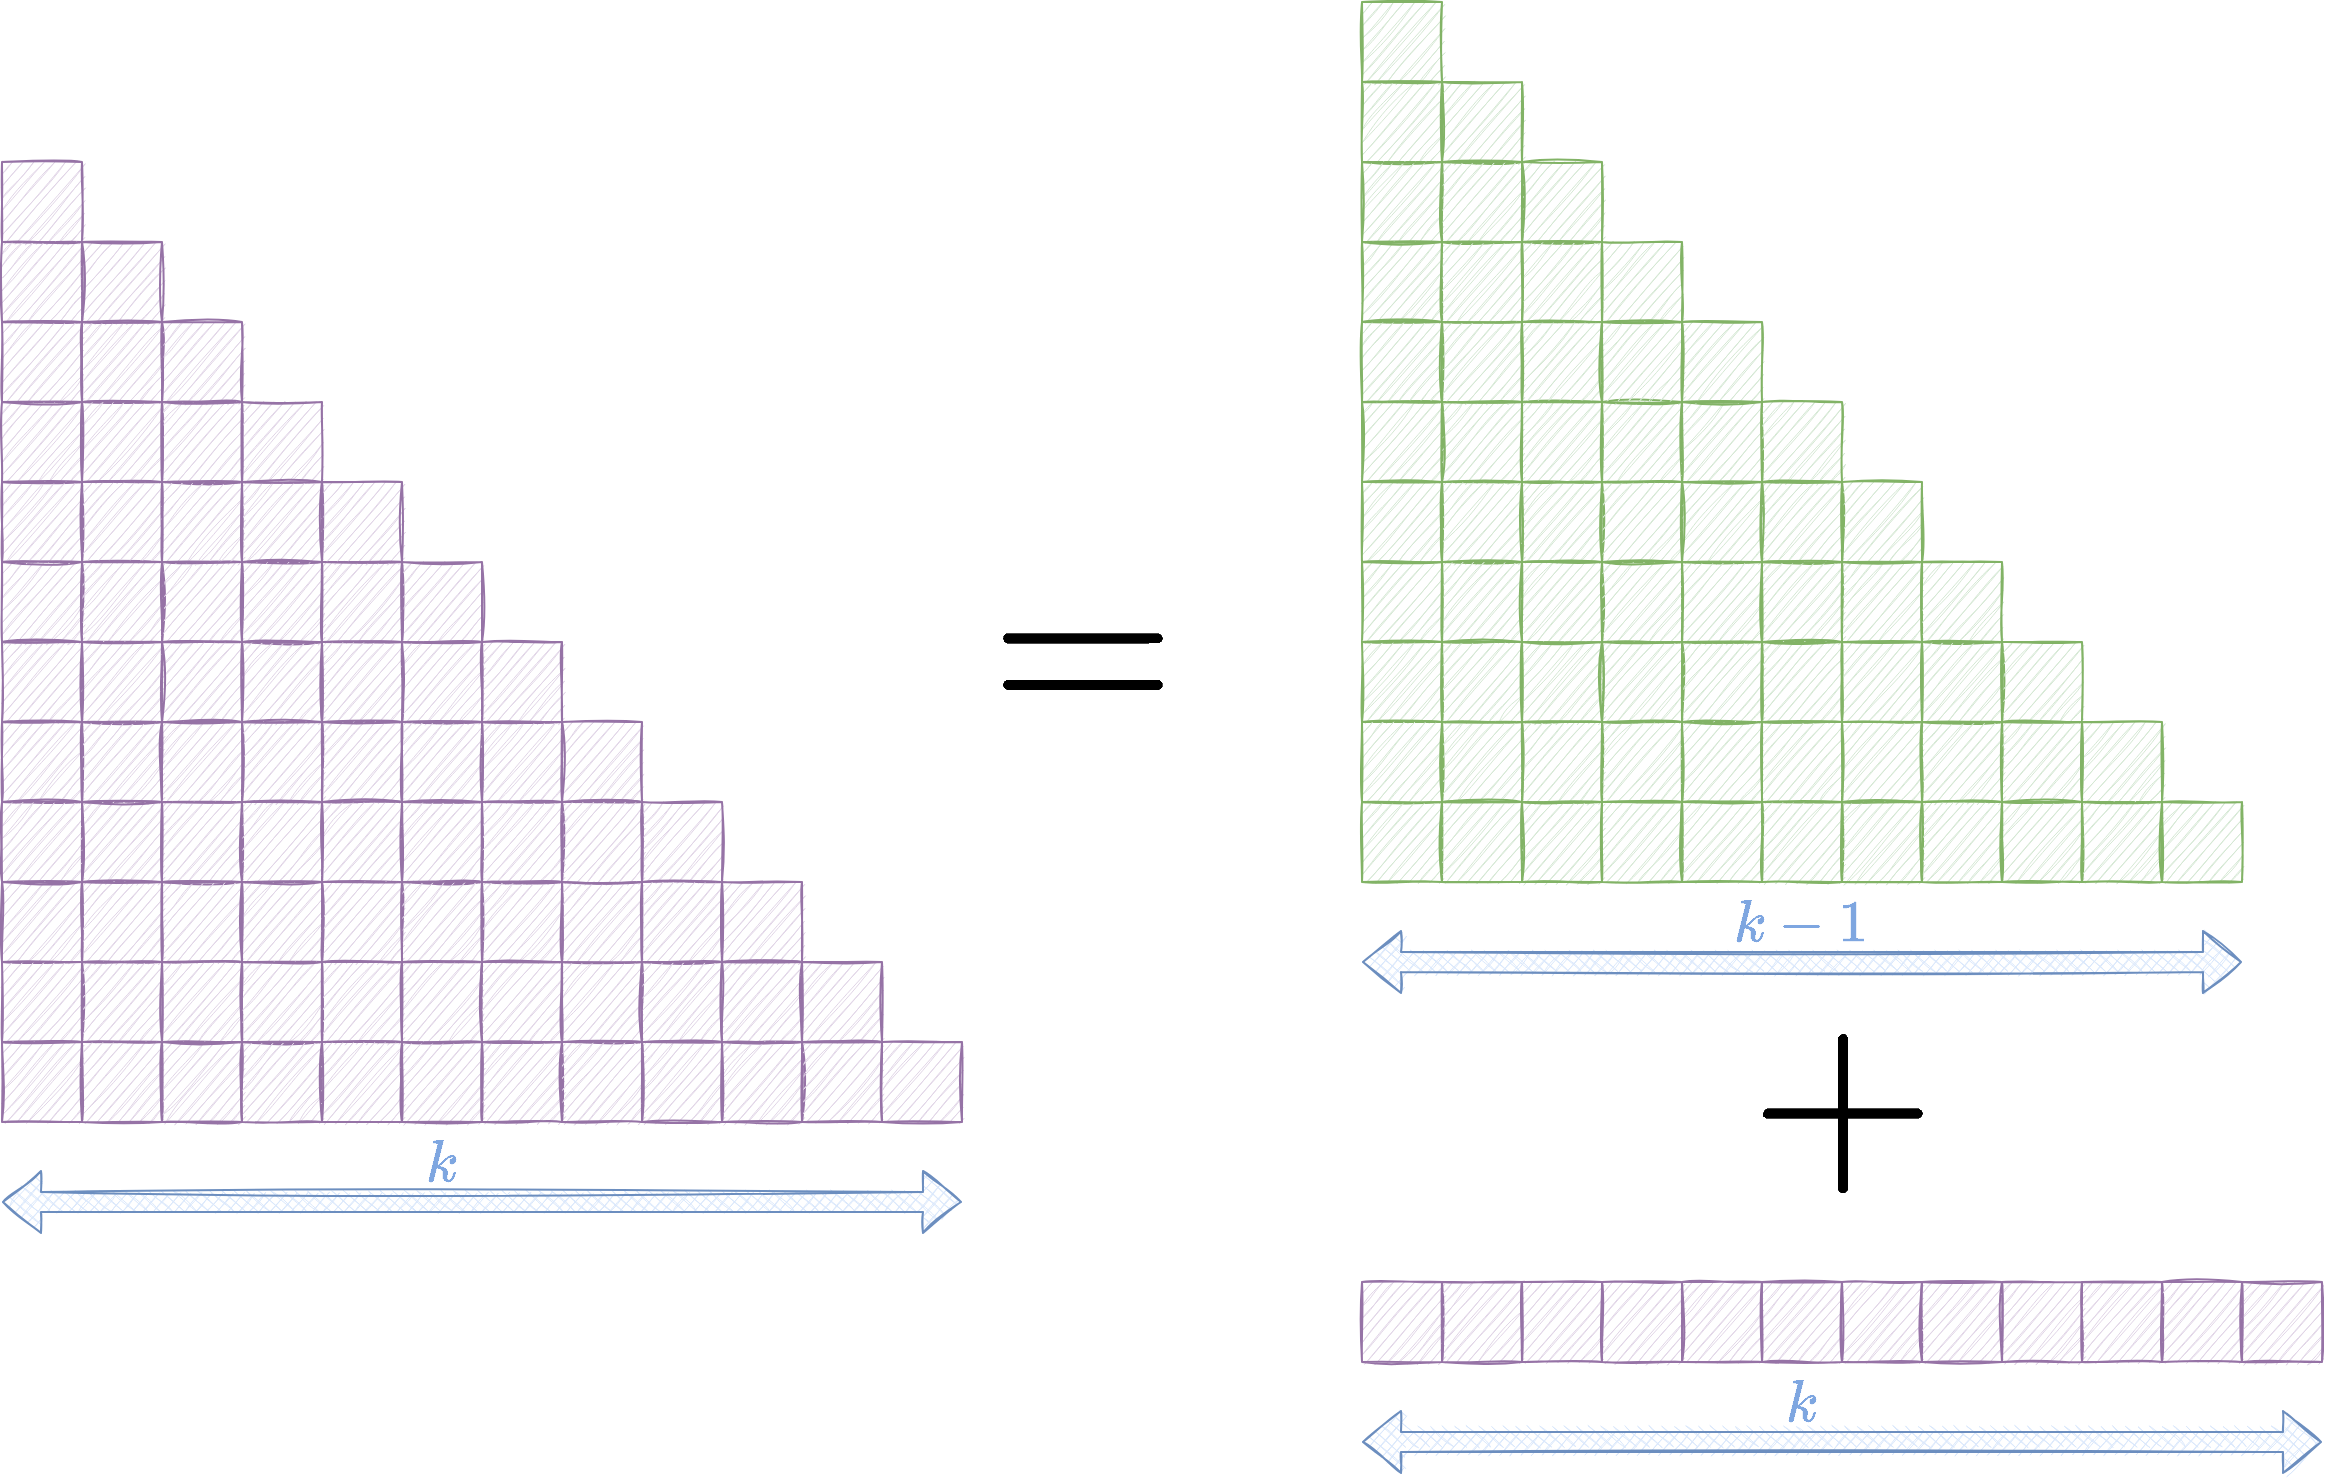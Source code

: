 <mxfile version="14.9.6" type="device"><diagram id="Z7sE5rEKuTmGKVvZNd1n" name="Page-2"><mxGraphModel dx="1837" dy="1118" grid="1" gridSize="10" guides="1" tooltips="1" connect="1" arrows="1" fold="1" page="1" pageScale="1" pageWidth="1169" pageHeight="827" background="none" math="1" shadow="0"><root><mxCell id="u-A9jBaoDbmxVC64HQUa-0"/><mxCell id="u-A9jBaoDbmxVC64HQUa-1" parent="u-A9jBaoDbmxVC64HQUa-0"/><mxCell id="u-A9jBaoDbmxVC64HQUa-19" value="" style="whiteSpace=wrap;html=1;aspect=fixed;fillColor=#e1d5e7;strokeColor=#9673a6;sketch=1;" parent="u-A9jBaoDbmxVC64HQUa-1" vertex="1"><mxGeometry y="320" width="40" height="40" as="geometry"/></mxCell><mxCell id="u-A9jBaoDbmxVC64HQUa-20" value="" style="whiteSpace=wrap;html=1;aspect=fixed;fillColor=#e1d5e7;strokeColor=#9673a6;sketch=1;" parent="u-A9jBaoDbmxVC64HQUa-1" vertex="1"><mxGeometry x="40" y="320" width="40" height="40" as="geometry"/></mxCell><mxCell id="u-A9jBaoDbmxVC64HQUa-21" value="" style="whiteSpace=wrap;html=1;aspect=fixed;fillColor=#e1d5e7;strokeColor=#9673a6;sketch=1;" parent="u-A9jBaoDbmxVC64HQUa-1" vertex="1"><mxGeometry x="80" y="320" width="40" height="40" as="geometry"/></mxCell><mxCell id="u-A9jBaoDbmxVC64HQUa-22" value="" style="whiteSpace=wrap;html=1;aspect=fixed;fillColor=#e1d5e7;strokeColor=#9673a6;sketch=1;" parent="u-A9jBaoDbmxVC64HQUa-1" vertex="1"><mxGeometry x="120" y="320" width="40" height="40" as="geometry"/></mxCell><mxCell id="u-A9jBaoDbmxVC64HQUa-23" value="" style="whiteSpace=wrap;html=1;aspect=fixed;fillColor=#e1d5e7;strokeColor=#9673a6;sketch=1;" parent="u-A9jBaoDbmxVC64HQUa-1" vertex="1"><mxGeometry x="160" y="320" width="40" height="40" as="geometry"/></mxCell><mxCell id="u-A9jBaoDbmxVC64HQUa-24" value="" style="whiteSpace=wrap;html=1;aspect=fixed;fillColor=#e1d5e7;strokeColor=#9673a6;sketch=1;" parent="u-A9jBaoDbmxVC64HQUa-1" vertex="1"><mxGeometry y="360" width="40" height="40" as="geometry"/></mxCell><mxCell id="u-A9jBaoDbmxVC64HQUa-25" value="" style="whiteSpace=wrap;html=1;aspect=fixed;fillColor=#e1d5e7;strokeColor=#9673a6;sketch=1;" parent="u-A9jBaoDbmxVC64HQUa-1" vertex="1"><mxGeometry x="40" y="360" width="40" height="40" as="geometry"/></mxCell><mxCell id="u-A9jBaoDbmxVC64HQUa-26" value="" style="whiteSpace=wrap;html=1;aspect=fixed;fillColor=#e1d5e7;strokeColor=#9673a6;sketch=1;" parent="u-A9jBaoDbmxVC64HQUa-1" vertex="1"><mxGeometry x="80" y="360" width="40" height="40" as="geometry"/></mxCell><mxCell id="u-A9jBaoDbmxVC64HQUa-27" value="" style="whiteSpace=wrap;html=1;aspect=fixed;fillColor=#e1d5e7;strokeColor=#9673a6;sketch=1;" parent="u-A9jBaoDbmxVC64HQUa-1" vertex="1"><mxGeometry x="120" y="360" width="40" height="40" as="geometry"/></mxCell><mxCell id="u-A9jBaoDbmxVC64HQUa-28" value="" style="whiteSpace=wrap;html=1;aspect=fixed;fillColor=#e1d5e7;strokeColor=#9673a6;sketch=1;" parent="u-A9jBaoDbmxVC64HQUa-1" vertex="1"><mxGeometry x="160" y="360" width="40" height="40" as="geometry"/></mxCell><mxCell id="u-A9jBaoDbmxVC64HQUa-29" value="" style="whiteSpace=wrap;html=1;aspect=fixed;fillColor=#e1d5e7;strokeColor=#9673a6;sketch=1;" parent="u-A9jBaoDbmxVC64HQUa-1" vertex="1"><mxGeometry y="400" width="40" height="40" as="geometry"/></mxCell><mxCell id="u-A9jBaoDbmxVC64HQUa-30" value="" style="whiteSpace=wrap;html=1;aspect=fixed;fillColor=#e1d5e7;strokeColor=#9673a6;sketch=1;" parent="u-A9jBaoDbmxVC64HQUa-1" vertex="1"><mxGeometry x="40" y="400" width="40" height="40" as="geometry"/></mxCell><mxCell id="u-A9jBaoDbmxVC64HQUa-31" value="" style="whiteSpace=wrap;html=1;aspect=fixed;fillColor=#e1d5e7;strokeColor=#9673a6;sketch=1;" parent="u-A9jBaoDbmxVC64HQUa-1" vertex="1"><mxGeometry x="80" y="400" width="40" height="40" as="geometry"/></mxCell><mxCell id="u-A9jBaoDbmxVC64HQUa-32" value="" style="whiteSpace=wrap;html=1;aspect=fixed;fillColor=#e1d5e7;strokeColor=#9673a6;sketch=1;" parent="u-A9jBaoDbmxVC64HQUa-1" vertex="1"><mxGeometry x="120" y="400" width="40" height="40" as="geometry"/></mxCell><mxCell id="u-A9jBaoDbmxVC64HQUa-33" value="" style="whiteSpace=wrap;html=1;aspect=fixed;fillColor=#e1d5e7;strokeColor=#9673a6;sketch=1;" parent="u-A9jBaoDbmxVC64HQUa-1" vertex="1"><mxGeometry x="160" y="400" width="40" height="40" as="geometry"/></mxCell><mxCell id="u-A9jBaoDbmxVC64HQUa-34" value="" style="whiteSpace=wrap;html=1;aspect=fixed;fillColor=#e1d5e7;strokeColor=#9673a6;sketch=1;" parent="u-A9jBaoDbmxVC64HQUa-1" vertex="1"><mxGeometry y="440" width="40" height="40" as="geometry"/></mxCell><mxCell id="u-A9jBaoDbmxVC64HQUa-35" value="" style="whiteSpace=wrap;html=1;aspect=fixed;fillColor=#e1d5e7;strokeColor=#9673a6;sketch=1;" parent="u-A9jBaoDbmxVC64HQUa-1" vertex="1"><mxGeometry x="40" y="440" width="40" height="40" as="geometry"/></mxCell><mxCell id="u-A9jBaoDbmxVC64HQUa-36" value="" style="whiteSpace=wrap;html=1;aspect=fixed;fillColor=#e1d5e7;strokeColor=#9673a6;sketch=1;" parent="u-A9jBaoDbmxVC64HQUa-1" vertex="1"><mxGeometry x="80" y="440" width="40" height="40" as="geometry"/></mxCell><mxCell id="u-A9jBaoDbmxVC64HQUa-37" value="" style="whiteSpace=wrap;html=1;aspect=fixed;fillColor=#e1d5e7;strokeColor=#9673a6;sketch=1;" parent="u-A9jBaoDbmxVC64HQUa-1" vertex="1"><mxGeometry x="120" y="440" width="40" height="40" as="geometry"/></mxCell><mxCell id="u-A9jBaoDbmxVC64HQUa-38" value="" style="whiteSpace=wrap;html=1;aspect=fixed;fillColor=#e1d5e7;strokeColor=#9673a6;sketch=1;" parent="u-A9jBaoDbmxVC64HQUa-1" vertex="1"><mxGeometry x="160" y="440" width="40" height="40" as="geometry"/></mxCell><mxCell id="u-A9jBaoDbmxVC64HQUa-39" value="" style="whiteSpace=wrap;html=1;aspect=fixed;fillColor=#e1d5e7;strokeColor=#9673a6;sketch=1;" parent="u-A9jBaoDbmxVC64HQUa-1" vertex="1"><mxGeometry y="480" width="40" height="40" as="geometry"/></mxCell><mxCell id="u-A9jBaoDbmxVC64HQUa-40" value="" style="whiteSpace=wrap;html=1;aspect=fixed;fillColor=#e1d5e7;strokeColor=#9673a6;sketch=1;" parent="u-A9jBaoDbmxVC64HQUa-1" vertex="1"><mxGeometry x="40" y="480" width="40" height="40" as="geometry"/></mxCell><mxCell id="u-A9jBaoDbmxVC64HQUa-41" value="" style="whiteSpace=wrap;html=1;aspect=fixed;fillColor=#e1d5e7;strokeColor=#9673a6;sketch=1;" parent="u-A9jBaoDbmxVC64HQUa-1" vertex="1"><mxGeometry x="80" y="480" width="40" height="40" as="geometry"/></mxCell><mxCell id="u-A9jBaoDbmxVC64HQUa-42" value="" style="whiteSpace=wrap;html=1;aspect=fixed;fillColor=#e1d5e7;strokeColor=#9673a6;sketch=1;" parent="u-A9jBaoDbmxVC64HQUa-1" vertex="1"><mxGeometry x="120" y="480" width="40" height="40" as="geometry"/></mxCell><mxCell id="u-A9jBaoDbmxVC64HQUa-43" value="" style="whiteSpace=wrap;html=1;aspect=fixed;fillColor=#e1d5e7;strokeColor=#9673a6;sketch=1;" parent="u-A9jBaoDbmxVC64HQUa-1" vertex="1"><mxGeometry x="160" y="480" width="40" height="40" as="geometry"/></mxCell><mxCell id="u-A9jBaoDbmxVC64HQUa-44" value="" style="whiteSpace=wrap;html=1;aspect=fixed;fillColor=#e1d5e7;strokeColor=#9673a6;sketch=1;" parent="u-A9jBaoDbmxVC64HQUa-1" vertex="1"><mxGeometry y="520" width="40" height="40" as="geometry"/></mxCell><mxCell id="u-A9jBaoDbmxVC64HQUa-45" value="" style="whiteSpace=wrap;html=1;aspect=fixed;fillColor=#e1d5e7;strokeColor=#9673a6;sketch=1;" parent="u-A9jBaoDbmxVC64HQUa-1" vertex="1"><mxGeometry x="40" y="520" width="40" height="40" as="geometry"/></mxCell><mxCell id="u-A9jBaoDbmxVC64HQUa-46" value="" style="whiteSpace=wrap;html=1;aspect=fixed;fillColor=#e1d5e7;strokeColor=#9673a6;sketch=1;" parent="u-A9jBaoDbmxVC64HQUa-1" vertex="1"><mxGeometry x="80" y="520" width="40" height="40" as="geometry"/></mxCell><mxCell id="u-A9jBaoDbmxVC64HQUa-47" value="" style="whiteSpace=wrap;html=1;aspect=fixed;fillColor=#e1d5e7;strokeColor=#9673a6;sketch=1;" parent="u-A9jBaoDbmxVC64HQUa-1" vertex="1"><mxGeometry x="120" y="520" width="40" height="40" as="geometry"/></mxCell><mxCell id="u-A9jBaoDbmxVC64HQUa-48" value="" style="whiteSpace=wrap;html=1;aspect=fixed;fillColor=#e1d5e7;strokeColor=#9673a6;sketch=1;" parent="u-A9jBaoDbmxVC64HQUa-1" vertex="1"><mxGeometry x="160" y="520" width="40" height="40" as="geometry"/></mxCell><mxCell id="u-A9jBaoDbmxVC64HQUa-49" value="" style="whiteSpace=wrap;html=1;aspect=fixed;fillColor=#e1d5e7;strokeColor=#9673a6;sketch=1;" parent="u-A9jBaoDbmxVC64HQUa-1" vertex="1"><mxGeometry y="560" width="40" height="40" as="geometry"/></mxCell><mxCell id="u-A9jBaoDbmxVC64HQUa-50" value="" style="whiteSpace=wrap;html=1;aspect=fixed;fillColor=#e1d5e7;strokeColor=#9673a6;sketch=1;" parent="u-A9jBaoDbmxVC64HQUa-1" vertex="1"><mxGeometry x="40" y="560" width="40" height="40" as="geometry"/></mxCell><mxCell id="u-A9jBaoDbmxVC64HQUa-51" value="" style="whiteSpace=wrap;html=1;aspect=fixed;fillColor=#e1d5e7;strokeColor=#9673a6;sketch=1;" parent="u-A9jBaoDbmxVC64HQUa-1" vertex="1"><mxGeometry x="80" y="560" width="40" height="40" as="geometry"/></mxCell><mxCell id="u-A9jBaoDbmxVC64HQUa-52" value="" style="whiteSpace=wrap;html=1;aspect=fixed;fillColor=#e1d5e7;strokeColor=#9673a6;sketch=1;" parent="u-A9jBaoDbmxVC64HQUa-1" vertex="1"><mxGeometry x="120" y="560" width="40" height="40" as="geometry"/></mxCell><mxCell id="u-A9jBaoDbmxVC64HQUa-53" value="" style="whiteSpace=wrap;html=1;aspect=fixed;fillColor=#e1d5e7;strokeColor=#9673a6;sketch=1;" parent="u-A9jBaoDbmxVC64HQUa-1" vertex="1"><mxGeometry x="160" y="560" width="40" height="40" as="geometry"/></mxCell><mxCell id="u-A9jBaoDbmxVC64HQUa-55" value="" style="whiteSpace=wrap;html=1;aspect=fixed;fillColor=#e1d5e7;strokeColor=#9673a6;sketch=1;" parent="u-A9jBaoDbmxVC64HQUa-1" vertex="1"><mxGeometry x="200" y="320" width="40" height="40" as="geometry"/></mxCell><mxCell id="u-A9jBaoDbmxVC64HQUa-56" value="" style="whiteSpace=wrap;html=1;aspect=fixed;fillColor=#e1d5e7;strokeColor=#9673a6;sketch=1;" parent="u-A9jBaoDbmxVC64HQUa-1" vertex="1"><mxGeometry x="200" y="360" width="40" height="40" as="geometry"/></mxCell><mxCell id="u-A9jBaoDbmxVC64HQUa-57" value="" style="whiteSpace=wrap;html=1;aspect=fixed;fillColor=#e1d5e7;strokeColor=#9673a6;sketch=1;" parent="u-A9jBaoDbmxVC64HQUa-1" vertex="1"><mxGeometry x="200" y="400" width="40" height="40" as="geometry"/></mxCell><mxCell id="u-A9jBaoDbmxVC64HQUa-58" value="" style="whiteSpace=wrap;html=1;aspect=fixed;fillColor=#e1d5e7;strokeColor=#9673a6;sketch=1;" parent="u-A9jBaoDbmxVC64HQUa-1" vertex="1"><mxGeometry x="200" y="440" width="40" height="40" as="geometry"/></mxCell><mxCell id="u-A9jBaoDbmxVC64HQUa-59" value="" style="whiteSpace=wrap;html=1;aspect=fixed;fillColor=#e1d5e7;strokeColor=#9673a6;sketch=1;" parent="u-A9jBaoDbmxVC64HQUa-1" vertex="1"><mxGeometry x="200" y="480" width="40" height="40" as="geometry"/></mxCell><mxCell id="u-A9jBaoDbmxVC64HQUa-60" value="" style="whiteSpace=wrap;html=1;aspect=fixed;fillColor=#e1d5e7;strokeColor=#9673a6;sketch=1;" parent="u-A9jBaoDbmxVC64HQUa-1" vertex="1"><mxGeometry x="200" y="520" width="40" height="40" as="geometry"/></mxCell><mxCell id="u-A9jBaoDbmxVC64HQUa-61" value="" style="whiteSpace=wrap;html=1;aspect=fixed;fillColor=#e1d5e7;strokeColor=#9673a6;sketch=1;" parent="u-A9jBaoDbmxVC64HQUa-1" vertex="1"><mxGeometry x="200" y="560" width="40" height="40" as="geometry"/></mxCell><mxCell id="u-A9jBaoDbmxVC64HQUa-64" value="" style="whiteSpace=wrap;html=1;aspect=fixed;fillColor=#e1d5e7;strokeColor=#9673a6;sketch=1;" parent="u-A9jBaoDbmxVC64HQUa-1" vertex="1"><mxGeometry x="240" y="360" width="40" height="40" as="geometry"/></mxCell><mxCell id="u-A9jBaoDbmxVC64HQUa-65" value="" style="whiteSpace=wrap;html=1;aspect=fixed;fillColor=#e1d5e7;strokeColor=#9673a6;sketch=1;" parent="u-A9jBaoDbmxVC64HQUa-1" vertex="1"><mxGeometry x="240" y="400" width="40" height="40" as="geometry"/></mxCell><mxCell id="u-A9jBaoDbmxVC64HQUa-66" value="" style="whiteSpace=wrap;html=1;aspect=fixed;fillColor=#e1d5e7;strokeColor=#9673a6;sketch=1;" parent="u-A9jBaoDbmxVC64HQUa-1" vertex="1"><mxGeometry x="240" y="440" width="40" height="40" as="geometry"/></mxCell><mxCell id="u-A9jBaoDbmxVC64HQUa-67" value="" style="whiteSpace=wrap;html=1;aspect=fixed;fillColor=#e1d5e7;strokeColor=#9673a6;sketch=1;" parent="u-A9jBaoDbmxVC64HQUa-1" vertex="1"><mxGeometry x="240" y="480" width="40" height="40" as="geometry"/></mxCell><mxCell id="u-A9jBaoDbmxVC64HQUa-68" value="" style="whiteSpace=wrap;html=1;aspect=fixed;fillColor=#e1d5e7;strokeColor=#9673a6;sketch=1;" parent="u-A9jBaoDbmxVC64HQUa-1" vertex="1"><mxGeometry x="240" y="520" width="40" height="40" as="geometry"/></mxCell><mxCell id="u-A9jBaoDbmxVC64HQUa-69" value="" style="whiteSpace=wrap;html=1;aspect=fixed;fillColor=#e1d5e7;strokeColor=#9673a6;sketch=1;" parent="u-A9jBaoDbmxVC64HQUa-1" vertex="1"><mxGeometry x="240" y="560" width="40" height="40" as="geometry"/></mxCell><mxCell id="u-A9jBaoDbmxVC64HQUa-73" value="" style="whiteSpace=wrap;html=1;aspect=fixed;fillColor=#e1d5e7;strokeColor=#9673a6;sketch=1;" parent="u-A9jBaoDbmxVC64HQUa-1" vertex="1"><mxGeometry x="280" y="400" width="40" height="40" as="geometry"/></mxCell><mxCell id="u-A9jBaoDbmxVC64HQUa-74" value="" style="whiteSpace=wrap;html=1;aspect=fixed;fillColor=#e1d5e7;strokeColor=#9673a6;sketch=1;" parent="u-A9jBaoDbmxVC64HQUa-1" vertex="1"><mxGeometry x="280" y="440" width="40" height="40" as="geometry"/></mxCell><mxCell id="u-A9jBaoDbmxVC64HQUa-75" value="" style="whiteSpace=wrap;html=1;aspect=fixed;fillColor=#e1d5e7;strokeColor=#9673a6;sketch=1;" parent="u-A9jBaoDbmxVC64HQUa-1" vertex="1"><mxGeometry x="280" y="480" width="40" height="40" as="geometry"/></mxCell><mxCell id="u-A9jBaoDbmxVC64HQUa-76" value="" style="whiteSpace=wrap;html=1;aspect=fixed;fillColor=#e1d5e7;strokeColor=#9673a6;sketch=1;" parent="u-A9jBaoDbmxVC64HQUa-1" vertex="1"><mxGeometry x="280" y="520" width="40" height="40" as="geometry"/></mxCell><mxCell id="u-A9jBaoDbmxVC64HQUa-77" value="" style="whiteSpace=wrap;html=1;aspect=fixed;fillColor=#e1d5e7;strokeColor=#9673a6;sketch=1;" parent="u-A9jBaoDbmxVC64HQUa-1" vertex="1"><mxGeometry x="280" y="560" width="40" height="40" as="geometry"/></mxCell><mxCell id="u-A9jBaoDbmxVC64HQUa-79" value="" style="whiteSpace=wrap;html=1;aspect=fixed;fillColor=#e1d5e7;strokeColor=#9673a6;sketch=1;" parent="u-A9jBaoDbmxVC64HQUa-1" vertex="1"><mxGeometry x="320" y="440" width="40" height="40" as="geometry"/></mxCell><mxCell id="u-A9jBaoDbmxVC64HQUa-80" value="" style="whiteSpace=wrap;html=1;aspect=fixed;fillColor=#e1d5e7;strokeColor=#9673a6;sketch=1;" parent="u-A9jBaoDbmxVC64HQUa-1" vertex="1"><mxGeometry x="320" y="480" width="40" height="40" as="geometry"/></mxCell><mxCell id="u-A9jBaoDbmxVC64HQUa-81" value="" style="whiteSpace=wrap;html=1;aspect=fixed;fillColor=#e1d5e7;strokeColor=#9673a6;sketch=1;" parent="u-A9jBaoDbmxVC64HQUa-1" vertex="1"><mxGeometry x="320" y="520" width="40" height="40" as="geometry"/></mxCell><mxCell id="u-A9jBaoDbmxVC64HQUa-82" value="" style="whiteSpace=wrap;html=1;aspect=fixed;fillColor=#e1d5e7;strokeColor=#9673a6;sketch=1;" parent="u-A9jBaoDbmxVC64HQUa-1" vertex="1"><mxGeometry x="320" y="560" width="40" height="40" as="geometry"/></mxCell><mxCell id="u-A9jBaoDbmxVC64HQUa-85" value="" style="whiteSpace=wrap;html=1;aspect=fixed;fillColor=#e1d5e7;strokeColor=#9673a6;sketch=1;" parent="u-A9jBaoDbmxVC64HQUa-1" vertex="1"><mxGeometry x="360" y="480" width="40" height="40" as="geometry"/></mxCell><mxCell id="u-A9jBaoDbmxVC64HQUa-86" value="" style="whiteSpace=wrap;html=1;aspect=fixed;fillColor=#e1d5e7;strokeColor=#9673a6;sketch=1;" parent="u-A9jBaoDbmxVC64HQUa-1" vertex="1"><mxGeometry x="360" y="520" width="40" height="40" as="geometry"/></mxCell><mxCell id="u-A9jBaoDbmxVC64HQUa-87" value="" style="whiteSpace=wrap;html=1;aspect=fixed;fillColor=#e1d5e7;strokeColor=#9673a6;sketch=1;" parent="u-A9jBaoDbmxVC64HQUa-1" vertex="1"><mxGeometry x="360" y="560" width="40" height="40" as="geometry"/></mxCell><mxCell id="u-A9jBaoDbmxVC64HQUa-91" value="" style="whiteSpace=wrap;html=1;aspect=fixed;fillColor=#e1d5e7;strokeColor=#9673a6;sketch=1;" parent="u-A9jBaoDbmxVC64HQUa-1" vertex="1"><mxGeometry x="400" y="520" width="40" height="40" as="geometry"/></mxCell><mxCell id="u-A9jBaoDbmxVC64HQUa-92" value="" style="whiteSpace=wrap;html=1;aspect=fixed;fillColor=#e1d5e7;strokeColor=#9673a6;sketch=1;" parent="u-A9jBaoDbmxVC64HQUa-1" vertex="1"><mxGeometry x="400" y="560" width="40" height="40" as="geometry"/></mxCell><mxCell id="u-A9jBaoDbmxVC64HQUa-97" value="" style="whiteSpace=wrap;html=1;aspect=fixed;fillColor=#e1d5e7;strokeColor=#9673a6;sketch=1;" parent="u-A9jBaoDbmxVC64HQUa-1" vertex="1"><mxGeometry x="440" y="560" width="40" height="40" as="geometry"/></mxCell><mxCell id="u-A9jBaoDbmxVC64HQUa-3" value="" style="whiteSpace=wrap;html=1;aspect=fixed;fillColor=#e1d5e7;strokeColor=#9673a6;sketch=1;" parent="u-A9jBaoDbmxVC64HQUa-1" vertex="1"><mxGeometry y="120" width="40" height="40" as="geometry"/></mxCell><mxCell id="u-A9jBaoDbmxVC64HQUa-4" value="" style="whiteSpace=wrap;html=1;aspect=fixed;fillColor=#e1d5e7;strokeColor=#9673a6;sketch=1;" parent="u-A9jBaoDbmxVC64HQUa-1" vertex="1"><mxGeometry y="160" width="40" height="40" as="geometry"/></mxCell><mxCell id="u-A9jBaoDbmxVC64HQUa-5" value="" style="whiteSpace=wrap;html=1;aspect=fixed;fillColor=#e1d5e7;strokeColor=#9673a6;sketch=1;" parent="u-A9jBaoDbmxVC64HQUa-1" vertex="1"><mxGeometry x="40" y="160" width="40" height="40" as="geometry"/></mxCell><mxCell id="u-A9jBaoDbmxVC64HQUa-6" value="" style="whiteSpace=wrap;html=1;aspect=fixed;fillColor=#e1d5e7;strokeColor=#9673a6;sketch=1;" parent="u-A9jBaoDbmxVC64HQUa-1" vertex="1"><mxGeometry y="200" width="40" height="40" as="geometry"/></mxCell><mxCell id="u-A9jBaoDbmxVC64HQUa-7" value="" style="whiteSpace=wrap;html=1;aspect=fixed;fillColor=#e1d5e7;strokeColor=#9673a6;sketch=1;" parent="u-A9jBaoDbmxVC64HQUa-1" vertex="1"><mxGeometry x="40" y="200" width="40" height="40" as="geometry"/></mxCell><mxCell id="u-A9jBaoDbmxVC64HQUa-8" value="" style="whiteSpace=wrap;html=1;aspect=fixed;fillColor=#e1d5e7;strokeColor=#9673a6;sketch=1;" parent="u-A9jBaoDbmxVC64HQUa-1" vertex="1"><mxGeometry x="80" y="200" width="40" height="40" as="geometry"/></mxCell><mxCell id="u-A9jBaoDbmxVC64HQUa-9" value="" style="whiteSpace=wrap;html=1;aspect=fixed;fillColor=#e1d5e7;strokeColor=#9673a6;sketch=1;" parent="u-A9jBaoDbmxVC64HQUa-1" vertex="1"><mxGeometry y="240" width="40" height="40" as="geometry"/></mxCell><mxCell id="u-A9jBaoDbmxVC64HQUa-10" value="" style="whiteSpace=wrap;html=1;aspect=fixed;fillColor=#e1d5e7;strokeColor=#9673a6;sketch=1;" parent="u-A9jBaoDbmxVC64HQUa-1" vertex="1"><mxGeometry x="40" y="240" width="40" height="40" as="geometry"/></mxCell><mxCell id="u-A9jBaoDbmxVC64HQUa-11" value="" style="whiteSpace=wrap;html=1;aspect=fixed;fillColor=#e1d5e7;strokeColor=#9673a6;sketch=1;" parent="u-A9jBaoDbmxVC64HQUa-1" vertex="1"><mxGeometry x="80" y="240" width="40" height="40" as="geometry"/></mxCell><mxCell id="u-A9jBaoDbmxVC64HQUa-12" value="" style="whiteSpace=wrap;html=1;aspect=fixed;fillColor=#e1d5e7;strokeColor=#9673a6;sketch=1;" parent="u-A9jBaoDbmxVC64HQUa-1" vertex="1"><mxGeometry y="280" width="40" height="40" as="geometry"/></mxCell><mxCell id="u-A9jBaoDbmxVC64HQUa-13" value="" style="whiteSpace=wrap;html=1;aspect=fixed;fillColor=#e1d5e7;strokeColor=#9673a6;sketch=1;" parent="u-A9jBaoDbmxVC64HQUa-1" vertex="1"><mxGeometry x="40" y="280" width="40" height="40" as="geometry"/></mxCell><mxCell id="u-A9jBaoDbmxVC64HQUa-14" value="" style="whiteSpace=wrap;html=1;aspect=fixed;fillColor=#e1d5e7;strokeColor=#9673a6;sketch=1;" parent="u-A9jBaoDbmxVC64HQUa-1" vertex="1"><mxGeometry x="80" y="280" width="40" height="40" as="geometry"/></mxCell><mxCell id="u-A9jBaoDbmxVC64HQUa-15" value="" style="whiteSpace=wrap;html=1;aspect=fixed;fillColor=#e1d5e7;strokeColor=#9673a6;sketch=1;" parent="u-A9jBaoDbmxVC64HQUa-1" vertex="1"><mxGeometry x="120" y="240" width="40" height="40" as="geometry"/></mxCell><mxCell id="u-A9jBaoDbmxVC64HQUa-16" value="" style="whiteSpace=wrap;html=1;aspect=fixed;fillColor=#e1d5e7;strokeColor=#9673a6;sketch=1;" parent="u-A9jBaoDbmxVC64HQUa-1" vertex="1"><mxGeometry x="120" y="280" width="40" height="40" as="geometry"/></mxCell><mxCell id="u-A9jBaoDbmxVC64HQUa-17" value="" style="whiteSpace=wrap;html=1;aspect=fixed;fillColor=#e1d5e7;strokeColor=#9673a6;sketch=1;" parent="u-A9jBaoDbmxVC64HQUa-1" vertex="1"><mxGeometry x="160" y="280" width="40" height="40" as="geometry"/></mxCell><mxCell id="u-A9jBaoDbmxVC64HQUa-165" value="" style="whiteSpace=wrap;html=1;aspect=fixed;fillColor=#e1d5e7;strokeColor=#9673a6;sketch=1;" parent="u-A9jBaoDbmxVC64HQUa-1" vertex="1"><mxGeometry x="680" y="680" width="40" height="40" as="geometry"/></mxCell><mxCell id="u-A9jBaoDbmxVC64HQUa-166" value="" style="whiteSpace=wrap;html=1;aspect=fixed;fillColor=#e1d5e7;strokeColor=#9673a6;sketch=1;" parent="u-A9jBaoDbmxVC64HQUa-1" vertex="1"><mxGeometry x="720" y="680" width="40" height="40" as="geometry"/></mxCell><mxCell id="u-A9jBaoDbmxVC64HQUa-167" value="" style="whiteSpace=wrap;html=1;aspect=fixed;fillColor=#e1d5e7;strokeColor=#9673a6;sketch=1;" parent="u-A9jBaoDbmxVC64HQUa-1" vertex="1"><mxGeometry x="760" y="680" width="40" height="40" as="geometry"/></mxCell><mxCell id="u-A9jBaoDbmxVC64HQUa-168" value="" style="whiteSpace=wrap;html=1;aspect=fixed;fillColor=#e1d5e7;strokeColor=#9673a6;sketch=1;" parent="u-A9jBaoDbmxVC64HQUa-1" vertex="1"><mxGeometry x="800" y="680" width="40" height="40" as="geometry"/></mxCell><mxCell id="u-A9jBaoDbmxVC64HQUa-169" value="" style="whiteSpace=wrap;html=1;aspect=fixed;fillColor=#e1d5e7;strokeColor=#9673a6;sketch=1;" parent="u-A9jBaoDbmxVC64HQUa-1" vertex="1"><mxGeometry x="840" y="680" width="40" height="40" as="geometry"/></mxCell><mxCell id="u-A9jBaoDbmxVC64HQUa-170" value="" style="whiteSpace=wrap;html=1;aspect=fixed;fillColor=#e1d5e7;strokeColor=#9673a6;sketch=1;" parent="u-A9jBaoDbmxVC64HQUa-1" vertex="1"><mxGeometry x="880" y="680" width="40" height="40" as="geometry"/></mxCell><mxCell id="u-A9jBaoDbmxVC64HQUa-171" value="" style="whiteSpace=wrap;html=1;aspect=fixed;fillColor=#e1d5e7;strokeColor=#9673a6;sketch=1;" parent="u-A9jBaoDbmxVC64HQUa-1" vertex="1"><mxGeometry x="920" y="680" width="40" height="40" as="geometry"/></mxCell><mxCell id="u-A9jBaoDbmxVC64HQUa-172" value="" style="whiteSpace=wrap;html=1;aspect=fixed;fillColor=#e1d5e7;strokeColor=#9673a6;sketch=1;" parent="u-A9jBaoDbmxVC64HQUa-1" vertex="1"><mxGeometry x="960" y="680" width="40" height="40" as="geometry"/></mxCell><mxCell id="u-A9jBaoDbmxVC64HQUa-173" value="" style="whiteSpace=wrap;html=1;aspect=fixed;fillColor=#e1d5e7;strokeColor=#9673a6;sketch=1;" parent="u-A9jBaoDbmxVC64HQUa-1" vertex="1"><mxGeometry x="1000" y="680" width="40" height="40" as="geometry"/></mxCell><mxCell id="u-A9jBaoDbmxVC64HQUa-174" value="" style="whiteSpace=wrap;html=1;aspect=fixed;fillColor=#e1d5e7;strokeColor=#9673a6;sketch=1;" parent="u-A9jBaoDbmxVC64HQUa-1" vertex="1"><mxGeometry x="1040" y="680" width="40" height="40" as="geometry"/></mxCell><mxCell id="u-A9jBaoDbmxVC64HQUa-175" value="" style="whiteSpace=wrap;html=1;aspect=fixed;fillColor=#e1d5e7;strokeColor=#9673a6;sketch=1;" parent="u-A9jBaoDbmxVC64HQUa-1" vertex="1"><mxGeometry x="1080" y="680" width="40" height="40" as="geometry"/></mxCell><mxCell id="u-A9jBaoDbmxVC64HQUa-176" value="" style="whiteSpace=wrap;html=1;aspect=fixed;fillColor=#e1d5e7;strokeColor=#9673a6;sketch=1;" parent="u-A9jBaoDbmxVC64HQUa-1" vertex="1"><mxGeometry x="1120" y="680" width="40" height="40" as="geometry"/></mxCell><mxCell id="u-A9jBaoDbmxVC64HQUa-177" value="$$=$$" style="text;html=1;strokeColor=none;fillColor=none;align=center;verticalAlign=middle;whiteSpace=wrap;rounded=0;sketch=1;fontSize=100;fontStyle=1" parent="u-A9jBaoDbmxVC64HQUa-1" vertex="1"><mxGeometry x="520" y="354" width="40" height="20" as="geometry"/></mxCell><mxCell id="u-A9jBaoDbmxVC64HQUa-180" value="$$+$$" style="text;html=1;strokeColor=none;fillColor=none;align=center;verticalAlign=middle;whiteSpace=wrap;rounded=0;sketch=1;fontSize=100;fontStyle=1" parent="u-A9jBaoDbmxVC64HQUa-1" vertex="1"><mxGeometry x="900" y="580" width="40" height="20" as="geometry"/></mxCell><mxCell id="u-A9jBaoDbmxVC64HQUa-182" value="" style="endArrow=classic;html=1;fontSize=50;strokeWidth=1;rounded=0;startArrow=classic;startFill=1;endFill=1;sketch=1;shadow=0;shape=flexArrow;fillStyle=cross-hatch;strokeColor=#6c8ebf;fillColor=#dae8fc;" parent="u-A9jBaoDbmxVC64HQUa-1" edge="1"><mxGeometry width="50" height="50" relative="1" as="geometry"><mxPoint y="640" as="sourcePoint"/><mxPoint x="480" y="640" as="targetPoint"/></mxGeometry></mxCell><mxCell id="u-A9jBaoDbmxVC64HQUa-183" value="$$k$$" style="text;html=1;align=center;verticalAlign=middle;whiteSpace=wrap;rounded=0;sketch=1;fontSize=25;fontStyle=1;fontColor=#7EA6E0;" parent="u-A9jBaoDbmxVC64HQUa-1" vertex="1"><mxGeometry x="200" y="610" width="40" height="20" as="geometry"/></mxCell><mxCell id="u-A9jBaoDbmxVC64HQUa-184" value="" style="group" parent="u-A9jBaoDbmxVC64HQUa-1" vertex="1" connectable="0"><mxGeometry x="680" y="40" width="440" height="440" as="geometry"/></mxCell><mxCell id="u-A9jBaoDbmxVC64HQUa-99" value="" style="whiteSpace=wrap;html=1;aspect=fixed;fillColor=#d5e8d4;strokeColor=#82b366;sketch=1;" parent="u-A9jBaoDbmxVC64HQUa-184" vertex="1"><mxGeometry y="200" width="40" height="40" as="geometry"/></mxCell><mxCell id="u-A9jBaoDbmxVC64HQUa-100" value="" style="whiteSpace=wrap;html=1;aspect=fixed;fillColor=#d5e8d4;strokeColor=#82b366;sketch=1;" parent="u-A9jBaoDbmxVC64HQUa-184" vertex="1"><mxGeometry x="40" y="200" width="40" height="40" as="geometry"/></mxCell><mxCell id="u-A9jBaoDbmxVC64HQUa-101" value="" style="whiteSpace=wrap;html=1;aspect=fixed;fillColor=#d5e8d4;strokeColor=#82b366;sketch=1;" parent="u-A9jBaoDbmxVC64HQUa-184" vertex="1"><mxGeometry x="80" y="200" width="40" height="40" as="geometry"/></mxCell><mxCell id="u-A9jBaoDbmxVC64HQUa-102" value="" style="whiteSpace=wrap;html=1;aspect=fixed;fillColor=#d5e8d4;strokeColor=#82b366;sketch=1;" parent="u-A9jBaoDbmxVC64HQUa-184" vertex="1"><mxGeometry x="120" y="200" width="40" height="40" as="geometry"/></mxCell><mxCell id="u-A9jBaoDbmxVC64HQUa-103" value="" style="whiteSpace=wrap;html=1;aspect=fixed;fillColor=#d5e8d4;strokeColor=#82b366;sketch=1;" parent="u-A9jBaoDbmxVC64HQUa-184" vertex="1"><mxGeometry x="160" y="200" width="40" height="40" as="geometry"/></mxCell><mxCell id="u-A9jBaoDbmxVC64HQUa-104" value="" style="whiteSpace=wrap;html=1;aspect=fixed;fillColor=#d5e8d4;strokeColor=#82b366;sketch=1;" parent="u-A9jBaoDbmxVC64HQUa-184" vertex="1"><mxGeometry y="240" width="40" height="40" as="geometry"/></mxCell><mxCell id="u-A9jBaoDbmxVC64HQUa-105" value="" style="whiteSpace=wrap;html=1;aspect=fixed;fillColor=#d5e8d4;strokeColor=#82b366;sketch=1;" parent="u-A9jBaoDbmxVC64HQUa-184" vertex="1"><mxGeometry x="40" y="240" width="40" height="40" as="geometry"/></mxCell><mxCell id="u-A9jBaoDbmxVC64HQUa-106" value="" style="whiteSpace=wrap;html=1;aspect=fixed;fillColor=#d5e8d4;strokeColor=#82b366;sketch=1;" parent="u-A9jBaoDbmxVC64HQUa-184" vertex="1"><mxGeometry x="80" y="240" width="40" height="40" as="geometry"/></mxCell><mxCell id="u-A9jBaoDbmxVC64HQUa-107" value="" style="whiteSpace=wrap;html=1;aspect=fixed;fillColor=#d5e8d4;strokeColor=#82b366;sketch=1;" parent="u-A9jBaoDbmxVC64HQUa-184" vertex="1"><mxGeometry x="120" y="240" width="40" height="40" as="geometry"/></mxCell><mxCell id="u-A9jBaoDbmxVC64HQUa-108" value="" style="whiteSpace=wrap;html=1;aspect=fixed;fillColor=#d5e8d4;strokeColor=#82b366;sketch=1;" parent="u-A9jBaoDbmxVC64HQUa-184" vertex="1"><mxGeometry x="160" y="240" width="40" height="40" as="geometry"/></mxCell><mxCell id="u-A9jBaoDbmxVC64HQUa-109" value="" style="whiteSpace=wrap;html=1;aspect=fixed;fillColor=#d5e8d4;strokeColor=#82b366;sketch=1;" parent="u-A9jBaoDbmxVC64HQUa-184" vertex="1"><mxGeometry y="280" width="40" height="40" as="geometry"/></mxCell><mxCell id="u-A9jBaoDbmxVC64HQUa-110" value="" style="whiteSpace=wrap;html=1;aspect=fixed;fillColor=#d5e8d4;strokeColor=#82b366;sketch=1;" parent="u-A9jBaoDbmxVC64HQUa-184" vertex="1"><mxGeometry x="40" y="280" width="40" height="40" as="geometry"/></mxCell><mxCell id="u-A9jBaoDbmxVC64HQUa-111" value="" style="whiteSpace=wrap;html=1;aspect=fixed;fillColor=#d5e8d4;strokeColor=#82b366;sketch=1;" parent="u-A9jBaoDbmxVC64HQUa-184" vertex="1"><mxGeometry x="80" y="280" width="40" height="40" as="geometry"/></mxCell><mxCell id="u-A9jBaoDbmxVC64HQUa-112" value="" style="whiteSpace=wrap;html=1;aspect=fixed;fillColor=#d5e8d4;strokeColor=#82b366;sketch=1;" parent="u-A9jBaoDbmxVC64HQUa-184" vertex="1"><mxGeometry x="120" y="280" width="40" height="40" as="geometry"/></mxCell><mxCell id="u-A9jBaoDbmxVC64HQUa-113" value="" style="whiteSpace=wrap;html=1;aspect=fixed;fillColor=#d5e8d4;strokeColor=#82b366;sketch=1;" parent="u-A9jBaoDbmxVC64HQUa-184" vertex="1"><mxGeometry x="160" y="280" width="40" height="40" as="geometry"/></mxCell><mxCell id="u-A9jBaoDbmxVC64HQUa-114" value="" style="whiteSpace=wrap;html=1;aspect=fixed;fillColor=#d5e8d4;strokeColor=#82b366;sketch=1;" parent="u-A9jBaoDbmxVC64HQUa-184" vertex="1"><mxGeometry y="320" width="40" height="40" as="geometry"/></mxCell><mxCell id="u-A9jBaoDbmxVC64HQUa-115" value="" style="whiteSpace=wrap;html=1;aspect=fixed;fillColor=#d5e8d4;strokeColor=#82b366;sketch=1;" parent="u-A9jBaoDbmxVC64HQUa-184" vertex="1"><mxGeometry x="40" y="320" width="40" height="40" as="geometry"/></mxCell><mxCell id="u-A9jBaoDbmxVC64HQUa-116" value="" style="whiteSpace=wrap;html=1;aspect=fixed;fillColor=#d5e8d4;strokeColor=#82b366;sketch=1;" parent="u-A9jBaoDbmxVC64HQUa-184" vertex="1"><mxGeometry x="80" y="320" width="40" height="40" as="geometry"/></mxCell><mxCell id="u-A9jBaoDbmxVC64HQUa-117" value="" style="whiteSpace=wrap;html=1;aspect=fixed;fillColor=#d5e8d4;strokeColor=#82b366;sketch=1;" parent="u-A9jBaoDbmxVC64HQUa-184" vertex="1"><mxGeometry x="120" y="320" width="40" height="40" as="geometry"/></mxCell><mxCell id="u-A9jBaoDbmxVC64HQUa-118" value="" style="whiteSpace=wrap;html=1;aspect=fixed;fillColor=#d5e8d4;strokeColor=#82b366;sketch=1;" parent="u-A9jBaoDbmxVC64HQUa-184" vertex="1"><mxGeometry x="160" y="320" width="40" height="40" as="geometry"/></mxCell><mxCell id="u-A9jBaoDbmxVC64HQUa-119" value="" style="whiteSpace=wrap;html=1;aspect=fixed;fillColor=#d5e8d4;strokeColor=#82b366;sketch=1;" parent="u-A9jBaoDbmxVC64HQUa-184" vertex="1"><mxGeometry y="360" width="40" height="40" as="geometry"/></mxCell><mxCell id="u-A9jBaoDbmxVC64HQUa-120" value="" style="whiteSpace=wrap;html=1;aspect=fixed;fillColor=#d5e8d4;strokeColor=#82b366;sketch=1;" parent="u-A9jBaoDbmxVC64HQUa-184" vertex="1"><mxGeometry x="40" y="360" width="40" height="40" as="geometry"/></mxCell><mxCell id="u-A9jBaoDbmxVC64HQUa-121" value="" style="whiteSpace=wrap;html=1;aspect=fixed;fillColor=#d5e8d4;strokeColor=#82b366;sketch=1;" parent="u-A9jBaoDbmxVC64HQUa-184" vertex="1"><mxGeometry x="80" y="360" width="40" height="40" as="geometry"/></mxCell><mxCell id="u-A9jBaoDbmxVC64HQUa-122" value="" style="whiteSpace=wrap;html=1;aspect=fixed;fillColor=#d5e8d4;strokeColor=#82b366;sketch=1;" parent="u-A9jBaoDbmxVC64HQUa-184" vertex="1"><mxGeometry x="120" y="360" width="40" height="40" as="geometry"/></mxCell><mxCell id="u-A9jBaoDbmxVC64HQUa-123" value="" style="whiteSpace=wrap;html=1;aspect=fixed;fillColor=#d5e8d4;strokeColor=#82b366;sketch=1;" parent="u-A9jBaoDbmxVC64HQUa-184" vertex="1"><mxGeometry x="160" y="360" width="40" height="40" as="geometry"/></mxCell><mxCell id="u-A9jBaoDbmxVC64HQUa-124" value="" style="whiteSpace=wrap;html=1;aspect=fixed;fillColor=#d5e8d4;strokeColor=#82b366;sketch=1;" parent="u-A9jBaoDbmxVC64HQUa-184" vertex="1"><mxGeometry y="400" width="40" height="40" as="geometry"/></mxCell><mxCell id="u-A9jBaoDbmxVC64HQUa-125" value="" style="whiteSpace=wrap;html=1;aspect=fixed;fillColor=#d5e8d4;strokeColor=#82b366;sketch=1;" parent="u-A9jBaoDbmxVC64HQUa-184" vertex="1"><mxGeometry x="40" y="400" width="40" height="40" as="geometry"/></mxCell><mxCell id="u-A9jBaoDbmxVC64HQUa-126" value="" style="whiteSpace=wrap;html=1;aspect=fixed;fillColor=#d5e8d4;strokeColor=#82b366;sketch=1;" parent="u-A9jBaoDbmxVC64HQUa-184" vertex="1"><mxGeometry x="80" y="400" width="40" height="40" as="geometry"/></mxCell><mxCell id="u-A9jBaoDbmxVC64HQUa-127" value="" style="whiteSpace=wrap;html=1;aspect=fixed;fillColor=#d5e8d4;strokeColor=#82b366;sketch=1;" parent="u-A9jBaoDbmxVC64HQUa-184" vertex="1"><mxGeometry x="120" y="400" width="40" height="40" as="geometry"/></mxCell><mxCell id="u-A9jBaoDbmxVC64HQUa-128" value="" style="whiteSpace=wrap;html=1;aspect=fixed;fillColor=#d5e8d4;strokeColor=#82b366;sketch=1;" parent="u-A9jBaoDbmxVC64HQUa-184" vertex="1"><mxGeometry x="160" y="400" width="40" height="40" as="geometry"/></mxCell><mxCell id="u-A9jBaoDbmxVC64HQUa-129" value="" style="whiteSpace=wrap;html=1;aspect=fixed;fillColor=#d5e8d4;strokeColor=#82b366;sketch=1;" parent="u-A9jBaoDbmxVC64HQUa-184" vertex="1"><mxGeometry x="200" y="200" width="40" height="40" as="geometry"/></mxCell><mxCell id="u-A9jBaoDbmxVC64HQUa-130" value="" style="whiteSpace=wrap;html=1;aspect=fixed;fillColor=#d5e8d4;strokeColor=#82b366;sketch=1;" parent="u-A9jBaoDbmxVC64HQUa-184" vertex="1"><mxGeometry x="200" y="240" width="40" height="40" as="geometry"/></mxCell><mxCell id="u-A9jBaoDbmxVC64HQUa-131" value="" style="whiteSpace=wrap;html=1;aspect=fixed;fillColor=#d5e8d4;strokeColor=#82b366;sketch=1;" parent="u-A9jBaoDbmxVC64HQUa-184" vertex="1"><mxGeometry x="200" y="280" width="40" height="40" as="geometry"/></mxCell><mxCell id="u-A9jBaoDbmxVC64HQUa-132" value="" style="whiteSpace=wrap;html=1;aspect=fixed;fillColor=#d5e8d4;strokeColor=#82b366;sketch=1;" parent="u-A9jBaoDbmxVC64HQUa-184" vertex="1"><mxGeometry x="200" y="320" width="40" height="40" as="geometry"/></mxCell><mxCell id="u-A9jBaoDbmxVC64HQUa-133" value="" style="whiteSpace=wrap;html=1;aspect=fixed;fillColor=#d5e8d4;strokeColor=#82b366;sketch=1;" parent="u-A9jBaoDbmxVC64HQUa-184" vertex="1"><mxGeometry x="200" y="360" width="40" height="40" as="geometry"/></mxCell><mxCell id="u-A9jBaoDbmxVC64HQUa-134" value="" style="whiteSpace=wrap;html=1;aspect=fixed;fillColor=#d5e8d4;strokeColor=#82b366;sketch=1;" parent="u-A9jBaoDbmxVC64HQUa-184" vertex="1"><mxGeometry x="200" y="400" width="40" height="40" as="geometry"/></mxCell><mxCell id="u-A9jBaoDbmxVC64HQUa-135" value="" style="whiteSpace=wrap;html=1;aspect=fixed;fillColor=#d5e8d4;strokeColor=#82b366;sketch=1;" parent="u-A9jBaoDbmxVC64HQUa-184" vertex="1"><mxGeometry x="240" y="240" width="40" height="40" as="geometry"/></mxCell><mxCell id="u-A9jBaoDbmxVC64HQUa-136" value="" style="whiteSpace=wrap;html=1;aspect=fixed;fillColor=#d5e8d4;strokeColor=#82b366;sketch=1;" parent="u-A9jBaoDbmxVC64HQUa-184" vertex="1"><mxGeometry x="240" y="280" width="40" height="40" as="geometry"/></mxCell><mxCell id="u-A9jBaoDbmxVC64HQUa-137" value="" style="whiteSpace=wrap;html=1;aspect=fixed;fillColor=#d5e8d4;strokeColor=#82b366;sketch=1;" parent="u-A9jBaoDbmxVC64HQUa-184" vertex="1"><mxGeometry x="240" y="320" width="40" height="40" as="geometry"/></mxCell><mxCell id="u-A9jBaoDbmxVC64HQUa-138" value="" style="whiteSpace=wrap;html=1;aspect=fixed;fillColor=#d5e8d4;strokeColor=#82b366;sketch=1;" parent="u-A9jBaoDbmxVC64HQUa-184" vertex="1"><mxGeometry x="240" y="360" width="40" height="40" as="geometry"/></mxCell><mxCell id="u-A9jBaoDbmxVC64HQUa-139" value="" style="whiteSpace=wrap;html=1;aspect=fixed;fillColor=#d5e8d4;strokeColor=#82b366;sketch=1;" parent="u-A9jBaoDbmxVC64HQUa-184" vertex="1"><mxGeometry x="240" y="400" width="40" height="40" as="geometry"/></mxCell><mxCell id="u-A9jBaoDbmxVC64HQUa-140" value="" style="whiteSpace=wrap;html=1;aspect=fixed;fillColor=#d5e8d4;strokeColor=#82b366;sketch=1;" parent="u-A9jBaoDbmxVC64HQUa-184" vertex="1"><mxGeometry x="280" y="280" width="40" height="40" as="geometry"/></mxCell><mxCell id="u-A9jBaoDbmxVC64HQUa-141" value="" style="whiteSpace=wrap;html=1;aspect=fixed;fillColor=#d5e8d4;strokeColor=#82b366;sketch=1;" parent="u-A9jBaoDbmxVC64HQUa-184" vertex="1"><mxGeometry x="280" y="320" width="40" height="40" as="geometry"/></mxCell><mxCell id="u-A9jBaoDbmxVC64HQUa-142" value="" style="whiteSpace=wrap;html=1;aspect=fixed;fillColor=#d5e8d4;strokeColor=#82b366;sketch=1;" parent="u-A9jBaoDbmxVC64HQUa-184" vertex="1"><mxGeometry x="280" y="360" width="40" height="40" as="geometry"/></mxCell><mxCell id="u-A9jBaoDbmxVC64HQUa-143" value="" style="whiteSpace=wrap;html=1;aspect=fixed;fillColor=#d5e8d4;strokeColor=#82b366;sketch=1;" parent="u-A9jBaoDbmxVC64HQUa-184" vertex="1"><mxGeometry x="280" y="400" width="40" height="40" as="geometry"/></mxCell><mxCell id="u-A9jBaoDbmxVC64HQUa-144" value="" style="whiteSpace=wrap;html=1;aspect=fixed;fillColor=#d5e8d4;strokeColor=#82b366;sketch=1;" parent="u-A9jBaoDbmxVC64HQUa-184" vertex="1"><mxGeometry x="320" y="320" width="40" height="40" as="geometry"/></mxCell><mxCell id="u-A9jBaoDbmxVC64HQUa-145" value="" style="whiteSpace=wrap;html=1;aspect=fixed;fillColor=#d5e8d4;strokeColor=#82b366;sketch=1;" parent="u-A9jBaoDbmxVC64HQUa-184" vertex="1"><mxGeometry x="320" y="360" width="40" height="40" as="geometry"/></mxCell><mxCell id="u-A9jBaoDbmxVC64HQUa-146" value="" style="whiteSpace=wrap;html=1;aspect=fixed;fillColor=#d5e8d4;strokeColor=#82b366;sketch=1;" parent="u-A9jBaoDbmxVC64HQUa-184" vertex="1"><mxGeometry x="320" y="400" width="40" height="40" as="geometry"/></mxCell><mxCell id="u-A9jBaoDbmxVC64HQUa-147" value="" style="whiteSpace=wrap;html=1;aspect=fixed;fillColor=#d5e8d4;strokeColor=#82b366;sketch=1;" parent="u-A9jBaoDbmxVC64HQUa-184" vertex="1"><mxGeometry x="360" y="360" width="40" height="40" as="geometry"/></mxCell><mxCell id="u-A9jBaoDbmxVC64HQUa-148" value="" style="whiteSpace=wrap;html=1;aspect=fixed;fillColor=#d5e8d4;strokeColor=#82b366;sketch=1;" parent="u-A9jBaoDbmxVC64HQUa-184" vertex="1"><mxGeometry x="360" y="400" width="40" height="40" as="geometry"/></mxCell><mxCell id="u-A9jBaoDbmxVC64HQUa-149" value="" style="whiteSpace=wrap;html=1;aspect=fixed;fillColor=#d5e8d4;strokeColor=#82b366;sketch=1;" parent="u-A9jBaoDbmxVC64HQUa-184" vertex="1"><mxGeometry x="400" y="400" width="40" height="40" as="geometry"/></mxCell><mxCell id="u-A9jBaoDbmxVC64HQUa-150" value="" style="whiteSpace=wrap;html=1;aspect=fixed;fillColor=#d5e8d4;strokeColor=#82b366;sketch=1;" parent="u-A9jBaoDbmxVC64HQUa-184" vertex="1"><mxGeometry width="40" height="40" as="geometry"/></mxCell><mxCell id="u-A9jBaoDbmxVC64HQUa-151" value="" style="whiteSpace=wrap;html=1;aspect=fixed;fillColor=#d5e8d4;strokeColor=#82b366;sketch=1;" parent="u-A9jBaoDbmxVC64HQUa-184" vertex="1"><mxGeometry y="40" width="40" height="40" as="geometry"/></mxCell><mxCell id="u-A9jBaoDbmxVC64HQUa-152" value="" style="whiteSpace=wrap;html=1;aspect=fixed;fillColor=#d5e8d4;strokeColor=#82b366;sketch=1;" parent="u-A9jBaoDbmxVC64HQUa-184" vertex="1"><mxGeometry x="40" y="40" width="40" height="40" as="geometry"/></mxCell><mxCell id="u-A9jBaoDbmxVC64HQUa-153" value="" style="whiteSpace=wrap;html=1;aspect=fixed;fillColor=#d5e8d4;strokeColor=#82b366;sketch=1;" parent="u-A9jBaoDbmxVC64HQUa-184" vertex="1"><mxGeometry y="80" width="40" height="40" as="geometry"/></mxCell><mxCell id="u-A9jBaoDbmxVC64HQUa-154" value="" style="whiteSpace=wrap;html=1;aspect=fixed;fillColor=#d5e8d4;strokeColor=#82b366;sketch=1;" parent="u-A9jBaoDbmxVC64HQUa-184" vertex="1"><mxGeometry x="40" y="80" width="40" height="40" as="geometry"/></mxCell><mxCell id="u-A9jBaoDbmxVC64HQUa-155" value="" style="whiteSpace=wrap;html=1;aspect=fixed;fillColor=#d5e8d4;strokeColor=#82b366;sketch=1;" parent="u-A9jBaoDbmxVC64HQUa-184" vertex="1"><mxGeometry x="80" y="80" width="40" height="40" as="geometry"/></mxCell><mxCell id="u-A9jBaoDbmxVC64HQUa-156" value="" style="whiteSpace=wrap;html=1;aspect=fixed;fillColor=#d5e8d4;strokeColor=#82b366;sketch=1;" parent="u-A9jBaoDbmxVC64HQUa-184" vertex="1"><mxGeometry y="120" width="40" height="40" as="geometry"/></mxCell><mxCell id="u-A9jBaoDbmxVC64HQUa-157" value="" style="whiteSpace=wrap;html=1;aspect=fixed;fillColor=#d5e8d4;strokeColor=#82b366;sketch=1;" parent="u-A9jBaoDbmxVC64HQUa-184" vertex="1"><mxGeometry x="40" y="120" width="40" height="40" as="geometry"/></mxCell><mxCell id="u-A9jBaoDbmxVC64HQUa-158" value="" style="whiteSpace=wrap;html=1;aspect=fixed;fillColor=#d5e8d4;strokeColor=#82b366;sketch=1;" parent="u-A9jBaoDbmxVC64HQUa-184" vertex="1"><mxGeometry x="80" y="120" width="40" height="40" as="geometry"/></mxCell><mxCell id="u-A9jBaoDbmxVC64HQUa-159" value="" style="whiteSpace=wrap;html=1;aspect=fixed;fillColor=#d5e8d4;strokeColor=#82b366;sketch=1;" parent="u-A9jBaoDbmxVC64HQUa-184" vertex="1"><mxGeometry y="160" width="40" height="40" as="geometry"/></mxCell><mxCell id="u-A9jBaoDbmxVC64HQUa-160" value="" style="whiteSpace=wrap;html=1;aspect=fixed;fillColor=#d5e8d4;strokeColor=#82b366;sketch=1;" parent="u-A9jBaoDbmxVC64HQUa-184" vertex="1"><mxGeometry x="40" y="160" width="40" height="40" as="geometry"/></mxCell><mxCell id="u-A9jBaoDbmxVC64HQUa-161" value="" style="whiteSpace=wrap;html=1;aspect=fixed;fillColor=#d5e8d4;strokeColor=#82b366;sketch=1;" parent="u-A9jBaoDbmxVC64HQUa-184" vertex="1"><mxGeometry x="80" y="160" width="40" height="40" as="geometry"/></mxCell><mxCell id="u-A9jBaoDbmxVC64HQUa-162" value="" style="whiteSpace=wrap;html=1;aspect=fixed;fillColor=#d5e8d4;strokeColor=#82b366;sketch=1;" parent="u-A9jBaoDbmxVC64HQUa-184" vertex="1"><mxGeometry x="120" y="120" width="40" height="40" as="geometry"/></mxCell><mxCell id="u-A9jBaoDbmxVC64HQUa-163" value="" style="whiteSpace=wrap;html=1;aspect=fixed;fillColor=#d5e8d4;strokeColor=#82b366;sketch=1;" parent="u-A9jBaoDbmxVC64HQUa-184" vertex="1"><mxGeometry x="120" y="160" width="40" height="40" as="geometry"/></mxCell><mxCell id="u-A9jBaoDbmxVC64HQUa-164" value="" style="whiteSpace=wrap;html=1;aspect=fixed;fillColor=#d5e8d4;strokeColor=#82b366;sketch=1;" parent="u-A9jBaoDbmxVC64HQUa-184" vertex="1"><mxGeometry x="160" y="160" width="40" height="40" as="geometry"/></mxCell><mxCell id="u-A9jBaoDbmxVC64HQUa-185" value="" style="endArrow=classic;html=1;fontSize=50;strokeWidth=1;rounded=0;startArrow=classic;startFill=1;endFill=1;sketch=1;shadow=0;shape=flexArrow;fillStyle=cross-hatch;strokeColor=#6c8ebf;fillColor=#dae8fc;" parent="u-A9jBaoDbmxVC64HQUa-1" edge="1"><mxGeometry width="50" height="50" relative="1" as="geometry"><mxPoint x="680" y="520.0" as="sourcePoint"/><mxPoint x="1120" y="520" as="targetPoint"/></mxGeometry></mxCell><mxCell id="u-A9jBaoDbmxVC64HQUa-186" value="$$k-1$$" style="text;html=1;align=center;verticalAlign=middle;whiteSpace=wrap;rounded=0;sketch=1;fontSize=25;fontStyle=1;fontColor=#7EA6E0;" parent="u-A9jBaoDbmxVC64HQUa-1" vertex="1"><mxGeometry x="880" y="490" width="40" height="20" as="geometry"/></mxCell><mxCell id="u-A9jBaoDbmxVC64HQUa-187" value="" style="endArrow=block;html=1;fontSize=50;strokeWidth=1;rounded=1;strokeColor=#6c8ebf;shape=flexArrow;startArrow=block;fillColor=#dae8fc;sketch=1;fillStyle=cross-hatch;" parent="u-A9jBaoDbmxVC64HQUa-1" edge="1"><mxGeometry width="50" height="50" relative="1" as="geometry"><mxPoint x="680" y="760" as="sourcePoint"/><mxPoint x="1160" y="760" as="targetPoint"/></mxGeometry></mxCell><mxCell id="u-A9jBaoDbmxVC64HQUa-188" value="$$k$$" style="text;html=1;align=center;verticalAlign=middle;whiteSpace=wrap;rounded=0;sketch=1;fontSize=25;fontStyle=1;fontColor=#7EA6E0;" parent="u-A9jBaoDbmxVC64HQUa-1" vertex="1"><mxGeometry x="880" y="730" width="40" height="20" as="geometry"/></mxCell></root></mxGraphModel></diagram></mxfile>
